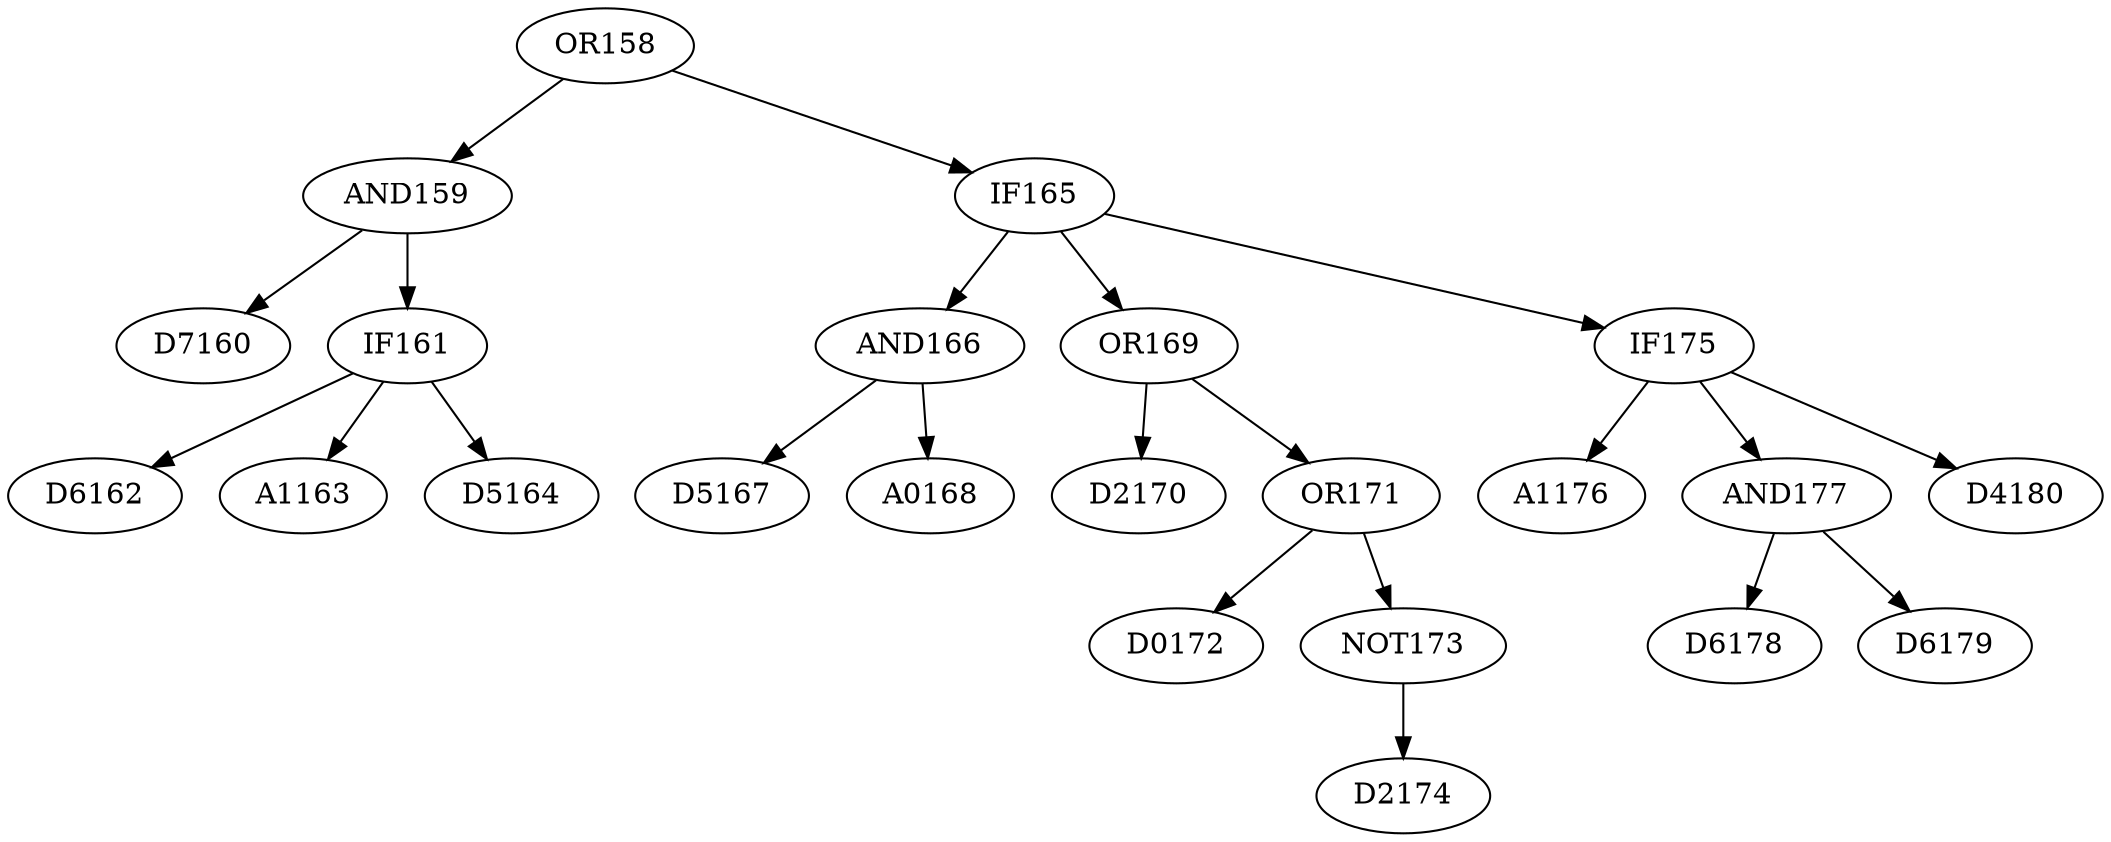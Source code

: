 digraph T {
	AND159 -> D7160
	IF161 -> D6162
	IF161 -> A1163
	IF161 -> D5164
	AND159 -> IF161
	OR158 -> AND159
	AND166 -> D5167
	AND166 -> A0168
	IF165 -> AND166
	OR169 -> D2170
	OR171 -> D0172
	NOT173 -> D2174
	OR171 -> NOT173
	OR169 -> OR171
	IF165 -> OR169
	IF175 -> A1176
	AND177 -> D6178
	AND177 -> D6179
	IF175 -> AND177
	IF175 -> D4180
	IF165 -> IF175
	OR158 -> IF165
}
